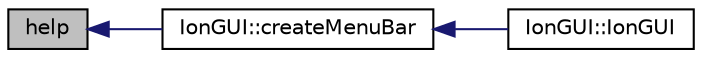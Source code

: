 digraph "help"
{
  edge [fontname="Helvetica",fontsize="10",labelfontname="Helvetica",labelfontsize="10"];
  node [fontname="Helvetica",fontsize="10",shape=record];
  rankdir="LR";
  Node19 [label="help",height=0.2,width=0.4,color="black", fillcolor="grey75", style="filled", fontcolor="black"];
  Node19 -> Node20 [dir="back",color="midnightblue",fontsize="10",style="solid",fontname="Helvetica"];
  Node20 [label="IonGUI::createMenuBar",height=0.2,width=0.4,color="black", fillcolor="white", style="filled",URL="$class_ion_g_u_i.html#a16c84c7ea5e62c7ed92cb852cf63b728",tooltip="Create the menu bar and sub-menus. "];
  Node20 -> Node21 [dir="back",color="midnightblue",fontsize="10",style="solid",fontname="Helvetica"];
  Node21 [label="IonGUI::IonGUI",height=0.2,width=0.4,color="black", fillcolor="white", style="filled",URL="$class_ion_g_u_i.html#ad0e22e4901b039bcc987ef0328c8c5d4"];
}
